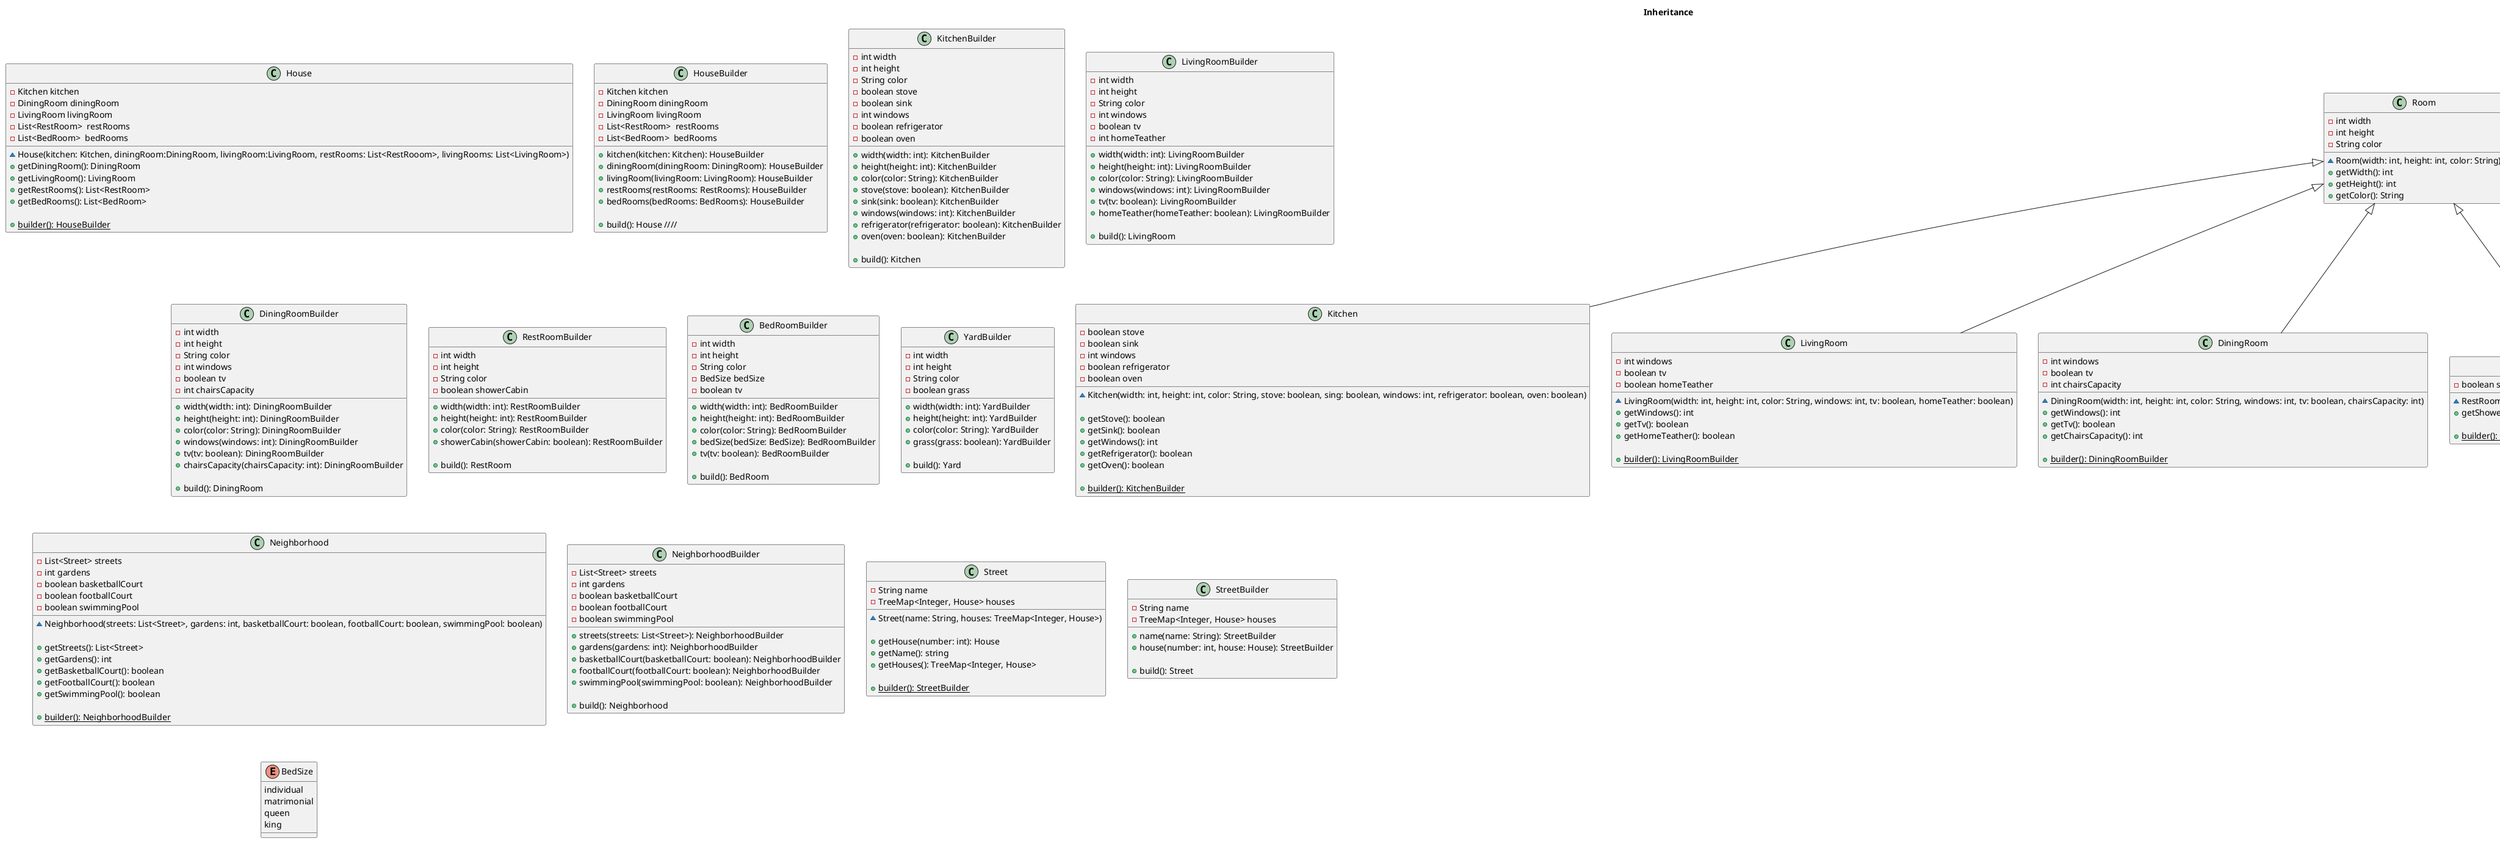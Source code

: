 @startuml

title Inheritance


class Room {

  - int width
  - int height
  - String color
  
  ~ Room(width: int, height: int, color: String)
  
  + getWidth(): int
  + getHeight(): int
  + getColor(): String
}


class House {
  - Kitchen kitchen
  - DiningRoom diningRoom
  - LivingRoom livingRoom
  - List<RestRoom>  restRooms
  - List<BedRoom>  bedRooms
  
  ~ House(kitchen: Kitchen, diningRoom:DiningRoom, livingRoom:LivingRoom, restRooms: List<RestRooom>, livingRooms: List<LivingRoom>)
  + getDiningRoom(): DiningRoom
  + getLivingRoom(): LivingRoom
  + getRestRooms(): List<RestRoom>
  + getBedRooms(): List<BedRoom>
  
  + {static} builder(): HouseBuilder
  
}

class HouseBuilder{
  - Kitchen kitchen
  - DiningRoom diningRoom
  - LivingRoom livingRoom
  - List<RestRoom>  restRooms
  - List<BedRoom>  bedRooms

  + kitchen(kitchen: Kitchen): HouseBuilder
  + diningRoom(diningRoom: DiningRoom): HouseBuilder
  + livingRoom(livingRoom: LivingRoom): HouseBuilder
  + restRooms(restRooms: RestRooms): HouseBuilder
  + bedRooms(bedRooms: BedRooms): HouseBuilder
  
  +build(): House ////

}

class Kitchen extends Room {
  - boolean stove
  - boolean sink
  - int windows
  - boolean refrigerator
  - boolean oven
  
  ~ Kitchen(width: int, height: int, color: String, stove: boolean, sing: boolean, windows: int, refrigerator: boolean, oven: boolean)
  
  + getStove(): boolean
  + getSink(): boolean
  + getWindows(): int
  + getRefrigerator(): boolean
  + getOven(): boolean
  
  + {static} builder(): KitchenBuilder

}

class KitchenBuilder {
  - int width
  - int height
  - String color
  - boolean stove
  - boolean sink
  - int windows
  - boolean refrigerator
  - boolean oven
  
  + width(width: int): KitchenBuilder
  + height(height: int): KitchenBuilder
  + color(color: String): KitchenBuilder
  + stove(stove: boolean): KitchenBuilder
  + sink(sink: boolean): KitchenBuilder
  + windows(windows: int): KitchenBuilder
  + refrigerator(refrigerator: boolean): KitchenBuilder
  + oven(oven: boolean): KitchenBuilder
  
  + build(): Kitchen
}


class LivingRoom extends Room {
  - int windows
  - boolean tv
  - boolean homeTeather

  ~ LivingRoom(width: int, height: int, color: String, windows: int, tv: boolean, homeTeather: boolean)  
  + getWindows(): int
  + getTv(): boolean
  + getHomeTeather(): boolean
  
  + {static} builder(): LivingRoomBuilder
  
}

class LivingRoomBuilder {
  - int width
  - int height
  - String color
  - int windows
  - boolean tv
  - int homeTeather

  + width(width: int): LivingRoomBuilder
  + height(height: int): LivingRoomBuilder
  + color(color: String): LivingRoomBuilder
  + windows(windows: int): LivingRoomBuilder
  + tv(tv: boolean): LivingRoomBuilder
  + homeTeather(homeTeather: boolean): LivingRoomBuilder
  
  + build(): LivingRoom
}


class DiningRoom extends Room {
  - int windows
  - boolean tv
  - int chairsCapacity

  ~ DiningRoom(width: int, height: int, color: String, windows: int, tv: boolean, chairsCapacity: int)
  + getWindows(): int
  + getTv(): boolean
  + getChairsCapacity(): int
  
  + {static} builder(): DiningRoomBuilder
}

class DiningRoomBuilder {
  - int width
  - int height
  - String color
  - int windows
  - boolean tv
  - int chairsCapacity

  + width(width: int): DiningRoomBuilder
  + height(height: int): DiningRoomBuilder
  + color(color: String): DiningRoomBuilder
  + windows(windows: int): DiningRoomBuilder
  + tv(tv: boolean): DiningRoomBuilder
  + chairsCapacity(chairsCapacity: int): DiningRoomBuilder
  
  + build(): DiningRoom
}

class RestRoom extends Room {
  - boolean showerCabin
  
  ~ RestRoom(width: int, height: int, color: String, showerCabin: boolean)
  + getShowerCabin(): boolean
  
  + {static} builder(): RestRoomBuilder
}

class RestRoomBuilder {
  - int width
  - int height
  - String color
  - boolean showerCabin

  + width(width: int): RestRoomBuilder
  + height(height: int): RestRoomBuilder
  + color(color: String): RestRoomBuilder
  + showerCabin(showerCabin: boolean): RestRoomBuilder

  + build(): RestRoom
}

class BedRoom extends Room {
  - BedSize bedSize
  - boolean tv;
  
  ~ BedRoom(width: int, height: int, color: String, bedSize: BedSize, tv: boolean)
  + getBedSize()
  + getTv()
  
  + {static} builder(): BedRoomBuilder
}

class BedRoomBuilder {
  - int width
  - int height
  - String color
  - BedSize bedSize
  - boolean tv

  + width(width: int): BedRoomBuilder
  + height(height: int): BedRoomBuilder
  + color(color: String): BedRoomBuilder
  + bedSize(bedSize: BedSize): BedRoomBuilder
  + tv(tv: boolean): BedRoomBuilder

  + build(): BedRoom
}

class Yard extends Room {
  - boolean grass

  ~ Yard(width: int, height: int, color: String, grass: boolean)  
  + getGrass(): boolean
  
  + {static} builder(): YardBuilder
}

class YardBuilder {
  - int width
  - int height
  - String color
  - boolean grass

  + width(width: int): YardBuilder
  + height(height: int): YardBuilder
  + color(color: String): YardBuilder
  + grass(grass: boolean): YardBuilder

  + build(): Yard
}

class Neighborhood {
  - List<Street> streets
  - int gardens
  - boolean basketballCourt
  - boolean footballCourt
  - boolean swimmingPool
  
  ~ Neighborhood(streets: List<Street>, gardens: int, basketballCourt: boolean, footballCourt: boolean, swimmingPool: boolean)
  
  + getStreets(): List<Street>
  + getGardens(): int
  + getBasketballCourt(): boolean
  + getFootballCourt(): boolean
  + getSwimmingPool(): boolean
  
  + {static} builder(): NeighborhoodBuilder
}

class NeighborhoodBuilder {

  - List<Street> streets
  - int gardens
  - boolean basketballCourt
  - boolean footballCourt
  - boolean swimmingPool

  + streets(streets: List<Street>): NeighborhoodBuilder
  + gardens(gardens: int): NeighborhoodBuilder
  + basketballCourt(basketballCourt: boolean): NeighborhoodBuilder
  + footballCourt(footballCourt: boolean): NeighborhoodBuilder
  + swimmingPool(swimmingPool: boolean): NeighborhoodBuilder

  + build(): Neighborhood
}


class Street {
  - String name
  - TreeMap<Integer, House> houses 
  
  ~ Street(name: String, houses: TreeMap<Integer, House>)
  
  + getHouse(number: int): House
  + getName(): string
  + getHouses(): TreeMap<Integer, House>
  
  + {static} builder(): StreetBuilder
}

class StreetBuilder {
  - String name
  - TreeMap<Integer, House> houses 
  
  + name(name: String): StreetBuilder
  + house(number: int, house: House): StreetBuilder
  
  + build(): Street
}

enum BedSize {
  individual
  matrimonial
  queen
  king
}



@enduml